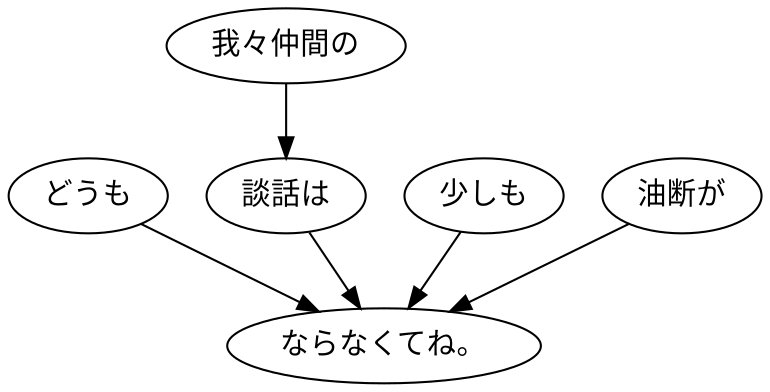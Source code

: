 digraph graph2643 {
	node0 [label="どうも"];
	node1 [label="我々仲間の"];
	node2 [label="談話は"];
	node3 [label="少しも"];
	node4 [label="油断が"];
	node5 [label="ならなくてね。"];
	node0 -> node5;
	node1 -> node2;
	node2 -> node5;
	node3 -> node5;
	node4 -> node5;
}
